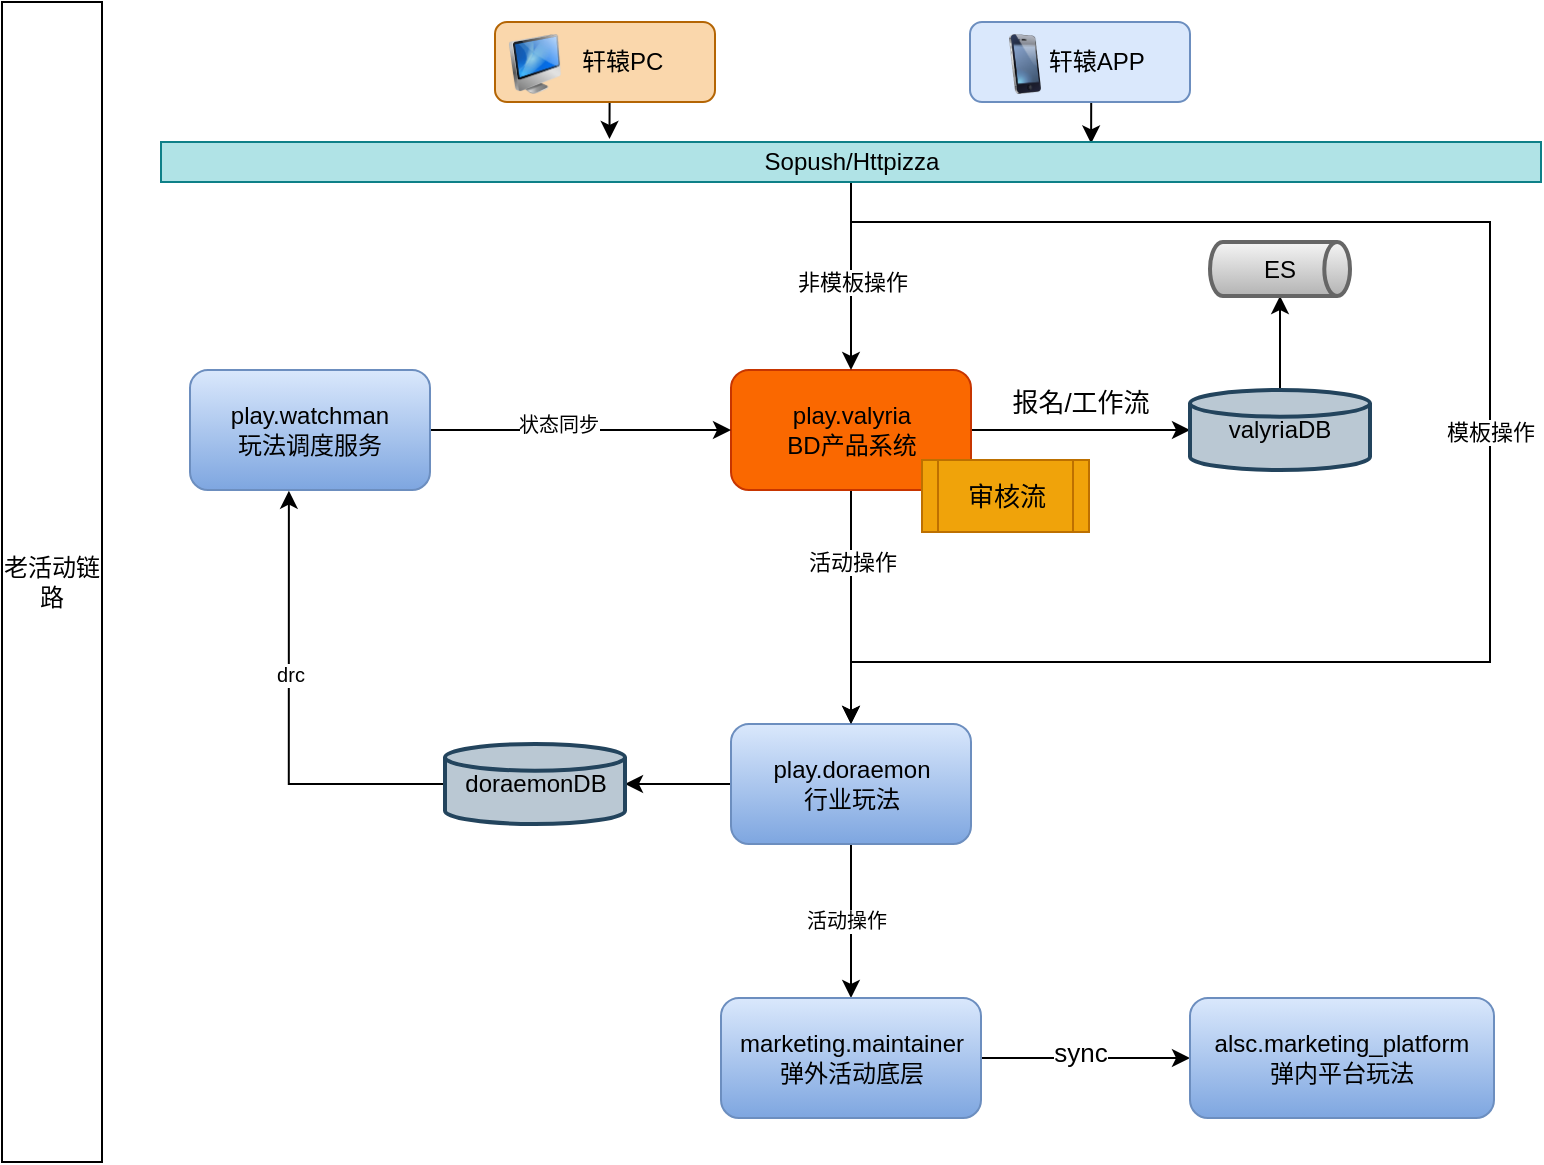 <mxfile version="16.1.4" type="github" pages="2">
  <diagram id="-r0gdD85DYOE3kNhME83" name="老链路">
    <mxGraphModel dx="1368" dy="771" grid="1" gridSize="10" guides="1" tooltips="1" connect="1" arrows="1" fold="1" page="1" pageScale="1" pageWidth="827" pageHeight="1169" math="0" shadow="0">
      <root>
        <mxCell id="0" />
        <mxCell id="1" parent="0" />
        <mxCell id="BxEVgaVwpEIvl3k_Xmzb-2" value="老活动链路" style="rounded=0;whiteSpace=wrap;html=1;" vertex="1" parent="1">
          <mxGeometry x="20" y="10" width="50" height="580" as="geometry" />
        </mxCell>
        <mxCell id="BxEVgaVwpEIvl3k_Xmzb-65" style="edgeStyle=orthogonalEdgeStyle;rounded=0;orthogonalLoop=1;jettySize=auto;html=1;exitX=0.5;exitY=1;exitDx=0;exitDy=0;entryX=0.325;entryY=-0.075;entryDx=0;entryDy=0;entryPerimeter=0;fontColor=#FFFFFF;startArrow=none;startFill=0;" edge="1" parent="1" source="BxEVgaVwpEIvl3k_Xmzb-7" target="BxEVgaVwpEIvl3k_Xmzb-64">
          <mxGeometry relative="1" as="geometry" />
        </mxCell>
        <mxCell id="BxEVgaVwpEIvl3k_Xmzb-7" value="&amp;nbsp; &amp;nbsp; &amp;nbsp;轩辕PC" style="rounded=1;whiteSpace=wrap;html=1;fillColor=#fad7ac;strokeColor=#b46504;" vertex="1" parent="1">
          <mxGeometry x="266.5" y="20" width="110" height="40" as="geometry" />
        </mxCell>
        <mxCell id="BxEVgaVwpEIvl3k_Xmzb-68" style="edgeStyle=orthogonalEdgeStyle;rounded=0;orthogonalLoop=1;jettySize=auto;html=1;exitX=0.5;exitY=1;exitDx=0;exitDy=0;entryX=0.5;entryY=0;entryDx=0;entryDy=0;fontColor=#FFFFFF;startArrow=none;startFill=0;" edge="1" parent="1" source="BxEVgaVwpEIvl3k_Xmzb-9" target="BxEVgaVwpEIvl3k_Xmzb-10">
          <mxGeometry relative="1" as="geometry" />
        </mxCell>
        <mxCell id="BxEVgaVwpEIvl3k_Xmzb-78" value="活动操作" style="edgeLabel;html=1;align=center;verticalAlign=middle;resizable=0;points=[];fontColor=#000000;" vertex="1" connectable="0" parent="BxEVgaVwpEIvl3k_Xmzb-68">
          <mxGeometry x="-0.393" relative="1" as="geometry">
            <mxPoint as="offset" />
          </mxGeometry>
        </mxCell>
        <mxCell id="BxEVgaVwpEIvl3k_Xmzb-73" style="edgeStyle=orthogonalEdgeStyle;rounded=0;orthogonalLoop=1;jettySize=auto;html=1;exitX=1;exitY=0.5;exitDx=0;exitDy=0;entryX=0;entryY=0.5;entryDx=0;entryDy=0;entryPerimeter=0;fontColor=#000000;startArrow=none;startFill=0;" edge="1" parent="1" source="BxEVgaVwpEIvl3k_Xmzb-9" target="BxEVgaVwpEIvl3k_Xmzb-72">
          <mxGeometry relative="1" as="geometry" />
        </mxCell>
        <mxCell id="BxEVgaVwpEIvl3k_Xmzb-9" value="play.valyria&lt;br&gt;BD产品系统" style="rounded=1;whiteSpace=wrap;html=1;fillColor=#fa6800;fontColor=#000000;strokeColor=#C73500;" vertex="1" parent="1">
          <mxGeometry x="384.5" y="194" width="120" height="60" as="geometry" />
        </mxCell>
        <mxCell id="BxEVgaVwpEIvl3k_Xmzb-81" style="edgeStyle=orthogonalEdgeStyle;rounded=0;orthogonalLoop=1;jettySize=auto;html=1;exitX=0;exitY=0.5;exitDx=0;exitDy=0;fontSize=10;fontColor=#000000;startArrow=none;startFill=0;" edge="1" parent="1" source="BxEVgaVwpEIvl3k_Xmzb-10" target="BxEVgaVwpEIvl3k_Xmzb-76">
          <mxGeometry relative="1" as="geometry" />
        </mxCell>
        <mxCell id="BxEVgaVwpEIvl3k_Xmzb-86" style="edgeStyle=orthogonalEdgeStyle;rounded=0;orthogonalLoop=1;jettySize=auto;html=1;exitX=0.5;exitY=1;exitDx=0;exitDy=0;fontSize=10;fontColor=#000000;startArrow=none;startFill=0;" edge="1" parent="1" source="BxEVgaVwpEIvl3k_Xmzb-10" target="BxEVgaVwpEIvl3k_Xmzb-11">
          <mxGeometry relative="1" as="geometry" />
        </mxCell>
        <mxCell id="BxEVgaVwpEIvl3k_Xmzb-87" value="活动操作" style="edgeLabel;html=1;align=center;verticalAlign=middle;resizable=0;points=[];fontSize=10;fontColor=#000000;" vertex="1" connectable="0" parent="BxEVgaVwpEIvl3k_Xmzb-86">
          <mxGeometry x="-0.017" y="-3" relative="1" as="geometry">
            <mxPoint as="offset" />
          </mxGeometry>
        </mxCell>
        <mxCell id="BxEVgaVwpEIvl3k_Xmzb-10" value="play.doraemon&lt;br&gt;行业玩法" style="rounded=1;whiteSpace=wrap;html=1;fillColor=#dae8fc;strokeColor=#6c8ebf;gradientColor=#7ea6e0;" vertex="1" parent="1">
          <mxGeometry x="384.5" y="371" width="120" height="60" as="geometry" />
        </mxCell>
        <mxCell id="BxEVgaVwpEIvl3k_Xmzb-89" style="edgeStyle=orthogonalEdgeStyle;rounded=0;orthogonalLoop=1;jettySize=auto;html=1;exitX=1;exitY=0.5;exitDx=0;exitDy=0;entryX=0;entryY=0.5;entryDx=0;entryDy=0;fontSize=13;fontColor=#000000;startArrow=none;startFill=0;" edge="1" parent="1" source="BxEVgaVwpEIvl3k_Xmzb-11" target="BxEVgaVwpEIvl3k_Xmzb-88">
          <mxGeometry relative="1" as="geometry" />
        </mxCell>
        <mxCell id="BxEVgaVwpEIvl3k_Xmzb-90" value="sync" style="edgeLabel;html=1;align=center;verticalAlign=middle;resizable=0;points=[];fontSize=13;fontColor=#000000;" vertex="1" connectable="0" parent="BxEVgaVwpEIvl3k_Xmzb-89">
          <mxGeometry x="-0.049" y="3" relative="1" as="geometry">
            <mxPoint as="offset" />
          </mxGeometry>
        </mxCell>
        <mxCell id="BxEVgaVwpEIvl3k_Xmzb-11" value="marketing.maintainer&lt;br&gt;弹外活动底层" style="rounded=1;whiteSpace=wrap;html=1;fillColor=#dae8fc;strokeColor=#6c8ebf;gradientColor=#7ea6e0;" vertex="1" parent="1">
          <mxGeometry x="379.5" y="508" width="130" height="60" as="geometry" />
        </mxCell>
        <mxCell id="BxEVgaVwpEIvl3k_Xmzb-84" style="edgeStyle=orthogonalEdgeStyle;rounded=0;orthogonalLoop=1;jettySize=auto;html=1;exitX=1;exitY=0.5;exitDx=0;exitDy=0;fontSize=10;fontColor=#000000;startArrow=none;startFill=0;" edge="1" parent="1" source="BxEVgaVwpEIvl3k_Xmzb-49" target="BxEVgaVwpEIvl3k_Xmzb-9">
          <mxGeometry relative="1" as="geometry" />
        </mxCell>
        <mxCell id="BxEVgaVwpEIvl3k_Xmzb-85" value="状态同步" style="edgeLabel;html=1;align=center;verticalAlign=middle;resizable=0;points=[];fontSize=10;fontColor=#000000;" vertex="1" connectable="0" parent="BxEVgaVwpEIvl3k_Xmzb-84">
          <mxGeometry x="-0.136" y="3" relative="1" as="geometry">
            <mxPoint x="-1" as="offset" />
          </mxGeometry>
        </mxCell>
        <mxCell id="BxEVgaVwpEIvl3k_Xmzb-49" value="play.watchman&lt;br&gt;玩法调度服务" style="rounded=1;whiteSpace=wrap;html=1;fillColor=#dae8fc;gradientColor=#7ea6e0;strokeColor=#6c8ebf;" vertex="1" parent="1">
          <mxGeometry x="114" y="194" width="120" height="60" as="geometry" />
        </mxCell>
        <mxCell id="BxEVgaVwpEIvl3k_Xmzb-66" style="edgeStyle=orthogonalEdgeStyle;rounded=0;orthogonalLoop=1;jettySize=auto;html=1;exitX=0.5;exitY=1;exitDx=0;exitDy=0;entryX=0.674;entryY=0.037;entryDx=0;entryDy=0;entryPerimeter=0;fontColor=#FFFFFF;startArrow=none;startFill=0;" edge="1" parent="1" source="BxEVgaVwpEIvl3k_Xmzb-60" target="BxEVgaVwpEIvl3k_Xmzb-64">
          <mxGeometry relative="1" as="geometry" />
        </mxCell>
        <mxCell id="BxEVgaVwpEIvl3k_Xmzb-60" value="&amp;nbsp; &amp;nbsp; &amp;nbsp;轩辕APP" style="rounded=1;whiteSpace=wrap;html=1;fillColor=#dae8fc;strokeColor=#6c8ebf;" vertex="1" parent="1">
          <mxGeometry x="504" y="20" width="110" height="40" as="geometry" />
        </mxCell>
        <mxCell id="BxEVgaVwpEIvl3k_Xmzb-62" value="" style="image;html=1;image=img/lib/clip_art/telecommunication/iPhone_128x128.png" vertex="1" parent="1">
          <mxGeometry x="516.5" y="26" width="30" height="30" as="geometry" />
        </mxCell>
        <mxCell id="BxEVgaVwpEIvl3k_Xmzb-63" value="" style="image;html=1;image=img/lib/clip_art/computers/iMac_128x128.png" vertex="1" parent="1">
          <mxGeometry x="266.5" y="26" width="40" height="30" as="geometry" />
        </mxCell>
        <mxCell id="BxEVgaVwpEIvl3k_Xmzb-67" style="edgeStyle=orthogonalEdgeStyle;rounded=0;orthogonalLoop=1;jettySize=auto;html=1;exitX=0.5;exitY=1;exitDx=0;exitDy=0;entryX=0.5;entryY=0;entryDx=0;entryDy=0;fontColor=#FFFFFF;startArrow=none;startFill=0;" edge="1" parent="1" source="BxEVgaVwpEIvl3k_Xmzb-64" target="BxEVgaVwpEIvl3k_Xmzb-9">
          <mxGeometry relative="1" as="geometry" />
        </mxCell>
        <mxCell id="BxEVgaVwpEIvl3k_Xmzb-71" value="非模板操作" style="edgeLabel;html=1;align=center;verticalAlign=middle;resizable=0;points=[];fontColor=#000000;" vertex="1" connectable="0" parent="BxEVgaVwpEIvl3k_Xmzb-67">
          <mxGeometry x="-0.145" relative="1" as="geometry">
            <mxPoint y="10" as="offset" />
          </mxGeometry>
        </mxCell>
        <mxCell id="BxEVgaVwpEIvl3k_Xmzb-69" style="edgeStyle=orthogonalEdgeStyle;rounded=0;orthogonalLoop=1;jettySize=auto;html=1;exitX=0.5;exitY=1;exitDx=0;exitDy=0;entryX=0.5;entryY=0;entryDx=0;entryDy=0;fontColor=#FFFFFF;startArrow=none;startFill=0;" edge="1" parent="1" source="BxEVgaVwpEIvl3k_Xmzb-64" target="BxEVgaVwpEIvl3k_Xmzb-10">
          <mxGeometry relative="1" as="geometry">
            <Array as="points">
              <mxPoint x="445" y="120" />
              <mxPoint x="764" y="120" />
              <mxPoint x="764" y="340" />
              <mxPoint x="445" y="340" />
            </Array>
          </mxGeometry>
        </mxCell>
        <mxCell id="BxEVgaVwpEIvl3k_Xmzb-70" value="模板操作" style="edgeLabel;html=1;align=center;verticalAlign=middle;resizable=0;points=[];fontColor=#000000;" vertex="1" connectable="0" parent="BxEVgaVwpEIvl3k_Xmzb-69">
          <mxGeometry x="-0.213" relative="1" as="geometry">
            <mxPoint y="86" as="offset" />
          </mxGeometry>
        </mxCell>
        <mxCell id="BxEVgaVwpEIvl3k_Xmzb-64" value="Sopush/Httpizza" style="rounded=0;whiteSpace=wrap;html=1;fillColor=#b0e3e6;strokeColor=#0e8088;" vertex="1" parent="1">
          <mxGeometry x="99.5" y="80" width="690" height="20" as="geometry" />
        </mxCell>
        <mxCell id="BxEVgaVwpEIvl3k_Xmzb-80" style="edgeStyle=orthogonalEdgeStyle;rounded=0;orthogonalLoop=1;jettySize=auto;html=1;exitX=0.5;exitY=0;exitDx=0;exitDy=0;exitPerimeter=0;entryX=0.5;entryY=1;entryDx=0;entryDy=0;entryPerimeter=0;fontColor=#000000;startArrow=none;startFill=0;" edge="1" parent="1" source="BxEVgaVwpEIvl3k_Xmzb-72" target="BxEVgaVwpEIvl3k_Xmzb-79">
          <mxGeometry relative="1" as="geometry" />
        </mxCell>
        <mxCell id="BxEVgaVwpEIvl3k_Xmzb-72" value="valyriaDB" style="strokeWidth=2;html=1;shape=mxgraph.flowchart.database;whiteSpace=wrap;fillColor=#bac8d3;strokeColor=#23445d;" vertex="1" parent="1">
          <mxGeometry x="614" y="204" width="90" height="40" as="geometry" />
        </mxCell>
        <mxCell id="BxEVgaVwpEIvl3k_Xmzb-74" value="&lt;font style=&quot;font-size: 13px&quot;&gt;报名/工作流&lt;/font&gt;" style="text;html=1;align=center;verticalAlign=middle;resizable=0;points=[];autosize=1;strokeColor=none;fillColor=none;fontColor=#000000;fontSize=10;" vertex="1" parent="1">
          <mxGeometry x="514" y="200" width="90" height="20" as="geometry" />
        </mxCell>
        <mxCell id="BxEVgaVwpEIvl3k_Xmzb-82" style="edgeStyle=orthogonalEdgeStyle;rounded=0;orthogonalLoop=1;jettySize=auto;html=1;exitX=0;exitY=0.5;exitDx=0;exitDy=0;exitPerimeter=0;entryX=0.412;entryY=1.006;entryDx=0;entryDy=0;entryPerimeter=0;fontSize=10;fontColor=#000000;startArrow=none;startFill=0;" edge="1" parent="1" source="BxEVgaVwpEIvl3k_Xmzb-76" target="BxEVgaVwpEIvl3k_Xmzb-49">
          <mxGeometry relative="1" as="geometry" />
        </mxCell>
        <mxCell id="BxEVgaVwpEIvl3k_Xmzb-83" value="drc" style="edgeLabel;html=1;align=center;verticalAlign=middle;resizable=0;points=[];fontSize=10;fontColor=#000000;" vertex="1" connectable="0" parent="BxEVgaVwpEIvl3k_Xmzb-82">
          <mxGeometry x="0.186" relative="1" as="geometry">
            <mxPoint as="offset" />
          </mxGeometry>
        </mxCell>
        <mxCell id="BxEVgaVwpEIvl3k_Xmzb-76" value="doraemonDB" style="strokeWidth=2;html=1;shape=mxgraph.flowchart.database;whiteSpace=wrap;fillColor=#bac8d3;strokeColor=#23445d;" vertex="1" parent="1">
          <mxGeometry x="241.5" y="381" width="90" height="40" as="geometry" />
        </mxCell>
        <mxCell id="BxEVgaVwpEIvl3k_Xmzb-79" value="ES" style="strokeWidth=2;html=1;shape=mxgraph.flowchart.direct_data;whiteSpace=wrap;fillColor=#f5f5f5;gradientColor=#b3b3b3;strokeColor=#666666;" vertex="1" parent="1">
          <mxGeometry x="624" y="130" width="70" height="27" as="geometry" />
        </mxCell>
        <mxCell id="BxEVgaVwpEIvl3k_Xmzb-88" value="alsc.marketing_platform&lt;br&gt;弹内平台玩法" style="rounded=1;whiteSpace=wrap;html=1;fillColor=#dae8fc;strokeColor=#6c8ebf;gradientColor=#7ea6e0;" vertex="1" parent="1">
          <mxGeometry x="614" y="508" width="152" height="60" as="geometry" />
        </mxCell>
        <mxCell id="BxEVgaVwpEIvl3k_Xmzb-95" value="审核流" style="shape=process;whiteSpace=wrap;html=1;backgroundOutline=1;fontSize=13;fontColor=#000000;fillColor=#f0a30a;strokeColor=#BD7000;" vertex="1" parent="1">
          <mxGeometry x="480" y="239" width="83.5" height="36" as="geometry" />
        </mxCell>
      </root>
    </mxGraphModel>
  </diagram>
  <diagram name="架构升级方案" id="FhecfgWEsbUgocSpAHT3">
    <mxGraphModel dx="1710" dy="964" grid="1" gridSize="10" guides="1" tooltips="1" connect="1" arrows="1" fold="1" page="1" pageScale="1" pageWidth="827" pageHeight="1169" math="0" shadow="0">
      <root>
        <mxCell id="x5H_Bq55_kCiU4EYFPsy-0" />
        <mxCell id="x5H_Bq55_kCiU4EYFPsy-1" parent="x5H_Bq55_kCiU4EYFPsy-0" />
        <mxCell id="x5H_Bq55_kCiU4EYFPsy-2" value="新链路" style="rounded=0;whiteSpace=wrap;html=1;" vertex="1" parent="x5H_Bq55_kCiU4EYFPsy-1">
          <mxGeometry x="20" y="10" width="50" height="670" as="geometry" />
        </mxCell>
        <mxCell id="x5H_Bq55_kCiU4EYFPsy-3" style="edgeStyle=orthogonalEdgeStyle;rounded=0;orthogonalLoop=1;jettySize=auto;html=1;exitX=0.5;exitY=1;exitDx=0;exitDy=0;entryX=0.325;entryY=-0.075;entryDx=0;entryDy=0;entryPerimeter=0;fontColor=#FFFFFF;startArrow=none;startFill=0;" edge="1" parent="x5H_Bq55_kCiU4EYFPsy-1" source="x5H_Bq55_kCiU4EYFPsy-4" target="x5H_Bq55_kCiU4EYFPsy-46">
          <mxGeometry relative="1" as="geometry" />
        </mxCell>
        <mxCell id="x5H_Bq55_kCiU4EYFPsy-4" value="&amp;nbsp; &amp;nbsp; &amp;nbsp;轩辕PC" style="rounded=1;whiteSpace=wrap;html=1;fillColor=#fad7ac;strokeColor=#b46504;" vertex="1" parent="x5H_Bq55_kCiU4EYFPsy-1">
          <mxGeometry x="266.5" y="20" width="110" height="40" as="geometry" />
        </mxCell>
        <mxCell id="x5H_Bq55_kCiU4EYFPsy-5" style="edgeStyle=orthogonalEdgeStyle;rounded=0;orthogonalLoop=1;jettySize=auto;html=1;exitX=0.5;exitY=1;exitDx=0;exitDy=0;entryX=0.5;entryY=0;entryDx=0;entryDy=0;fontColor=#FFFFFF;startArrow=none;startFill=0;" edge="1" parent="x5H_Bq55_kCiU4EYFPsy-1" source="x5H_Bq55_kCiU4EYFPsy-8" target="zw7LXgSZxLdvFg_G_iUI-1">
          <mxGeometry relative="1" as="geometry" />
        </mxCell>
        <mxCell id="x5H_Bq55_kCiU4EYFPsy-6" value="活动操作" style="edgeLabel;html=1;align=center;verticalAlign=middle;resizable=0;points=[];fontColor=#000000;" vertex="1" connectable="0" parent="x5H_Bq55_kCiU4EYFPsy-5">
          <mxGeometry x="-0.393" relative="1" as="geometry">
            <mxPoint y="7" as="offset" />
          </mxGeometry>
        </mxCell>
        <mxCell id="x5H_Bq55_kCiU4EYFPsy-7" style="edgeStyle=orthogonalEdgeStyle;rounded=0;orthogonalLoop=1;jettySize=auto;html=1;exitX=1;exitY=0.5;exitDx=0;exitDy=0;entryX=0;entryY=0.5;entryDx=0;entryDy=0;entryPerimeter=0;fontColor=#000000;startArrow=none;startFill=0;" edge="1" parent="x5H_Bq55_kCiU4EYFPsy-1" source="x5H_Bq55_kCiU4EYFPsy-8" target="x5H_Bq55_kCiU4EYFPsy-48">
          <mxGeometry relative="1" as="geometry" />
        </mxCell>
        <mxCell id="x5H_Bq55_kCiU4EYFPsy-8" value="play.valyria&lt;br&gt;BD产品系统" style="rounded=1;whiteSpace=wrap;html=1;fillColor=#fa6800;fontColor=#000000;strokeColor=#C73500;" vertex="1" parent="x5H_Bq55_kCiU4EYFPsy-1">
          <mxGeometry x="384.5" y="181" width="120" height="60" as="geometry" />
        </mxCell>
        <mxCell id="x5H_Bq55_kCiU4EYFPsy-9" style="edgeStyle=orthogonalEdgeStyle;rounded=0;orthogonalLoop=1;jettySize=auto;html=1;exitX=0;exitY=0.5;exitDx=0;exitDy=0;fontSize=10;fontColor=#000000;startArrow=none;startFill=0;" edge="1" parent="x5H_Bq55_kCiU4EYFPsy-1" source="x5H_Bq55_kCiU4EYFPsy-12" target="x5H_Bq55_kCiU4EYFPsy-52">
          <mxGeometry relative="1" as="geometry" />
        </mxCell>
        <mxCell id="x5H_Bq55_kCiU4EYFPsy-10" style="edgeStyle=orthogonalEdgeStyle;rounded=0;orthogonalLoop=1;jettySize=auto;html=1;exitX=0.5;exitY=1;exitDx=0;exitDy=0;fontSize=10;fontColor=#000000;startArrow=none;startFill=0;" edge="1" parent="x5H_Bq55_kCiU4EYFPsy-1" source="x5H_Bq55_kCiU4EYFPsy-17" target="x5H_Bq55_kCiU4EYFPsy-15">
          <mxGeometry relative="1" as="geometry" />
        </mxCell>
        <mxCell id="x5H_Bq55_kCiU4EYFPsy-11" value="老接口" style="edgeLabel;html=1;align=center;verticalAlign=middle;resizable=0;points=[];fontSize=10;fontColor=#000000;" vertex="1" connectable="0" parent="x5H_Bq55_kCiU4EYFPsy-10">
          <mxGeometry x="-0.017" y="-3" relative="1" as="geometry">
            <mxPoint as="offset" />
          </mxGeometry>
        </mxCell>
        <mxCell id="wNtaQT5tDaCuZS9inWpK-0" style="edgeStyle=orthogonalEdgeStyle;rounded=0;orthogonalLoop=1;jettySize=auto;html=1;exitX=0.5;exitY=1;exitDx=0;exitDy=0;entryX=0.5;entryY=0;entryDx=0;entryDy=0;fontSize=13;fontColor=#000000;startArrow=none;startFill=0;" edge="1" parent="x5H_Bq55_kCiU4EYFPsy-1" source="x5H_Bq55_kCiU4EYFPsy-12" target="x5H_Bq55_kCiU4EYFPsy-17">
          <mxGeometry relative="1" as="geometry" />
        </mxCell>
        <mxCell id="x5H_Bq55_kCiU4EYFPsy-12" value="play.doraemon&lt;br&gt;行业玩法" style="rounded=1;whiteSpace=wrap;html=1;fillColor=#dae8fc;strokeColor=#6c8ebf;gradientColor=#7ea6e0;" vertex="1" parent="x5H_Bq55_kCiU4EYFPsy-1">
          <mxGeometry x="384.88" y="387" width="120" height="60" as="geometry" />
        </mxCell>
        <mxCell id="x5H_Bq55_kCiU4EYFPsy-13" style="edgeStyle=orthogonalEdgeStyle;rounded=0;orthogonalLoop=1;jettySize=auto;html=1;exitX=1;exitY=0.5;exitDx=0;exitDy=0;entryX=0;entryY=0.5;entryDx=0;entryDy=0;fontSize=13;fontColor=#000000;startArrow=classic;startFill=1;" edge="1" parent="x5H_Bq55_kCiU4EYFPsy-1" source="x5H_Bq55_kCiU4EYFPsy-15" target="x5H_Bq55_kCiU4EYFPsy-54">
          <mxGeometry relative="1" as="geometry" />
        </mxCell>
        <mxCell id="x5H_Bq55_kCiU4EYFPsy-14" value="sync" style="edgeLabel;html=1;align=center;verticalAlign=middle;resizable=0;points=[];fontSize=13;fontColor=#000000;" vertex="1" connectable="0" parent="x5H_Bq55_kCiU4EYFPsy-13">
          <mxGeometry x="-0.049" y="3" relative="1" as="geometry">
            <mxPoint as="offset" />
          </mxGeometry>
        </mxCell>
        <mxCell id="x5H_Bq55_kCiU4EYFPsy-15" value="marketing.maintainer&lt;br&gt;弹外活动底层" style="rounded=1;whiteSpace=wrap;html=1;fillColor=#dae8fc;strokeColor=#6c8ebf;gradientColor=#7ea6e0;" vertex="1" parent="x5H_Bq55_kCiU4EYFPsy-1">
          <mxGeometry x="246.63" y="603" width="130" height="60" as="geometry" />
        </mxCell>
        <mxCell id="wNtaQT5tDaCuZS9inWpK-1" style="edgeStyle=orthogonalEdgeStyle;rounded=0;orthogonalLoop=1;jettySize=auto;html=1;exitX=0.5;exitY=1;exitDx=0;exitDy=0;fontSize=13;fontColor=#000000;startArrow=none;startFill=0;" edge="1" parent="x5H_Bq55_kCiU4EYFPsy-1" source="x5H_Bq55_kCiU4EYFPsy-17" target="x5H_Bq55_kCiU4EYFPsy-54">
          <mxGeometry relative="1" as="geometry" />
        </mxCell>
        <mxCell id="wNtaQT5tDaCuZS9inWpK-2" value="新接口" style="edgeLabel;html=1;align=center;verticalAlign=middle;resizable=0;points=[];fontSize=13;fontColor=#000000;" vertex="1" connectable="0" parent="wNtaQT5tDaCuZS9inWpK-1">
          <mxGeometry x="-0.077" y="-1" relative="1" as="geometry">
            <mxPoint as="offset" />
          </mxGeometry>
        </mxCell>
        <mxCell id="x5H_Bq55_kCiU4EYFPsy-17" value="接口&lt;br&gt;分流" style="rhombus;whiteSpace=wrap;html=1;fillColor=#647687;fontColor=#ffffff;strokeColor=#314354;" vertex="1" parent="x5H_Bq55_kCiU4EYFPsy-1">
          <mxGeometry x="409.88" y="487" width="70" height="50" as="geometry" />
        </mxCell>
        <mxCell id="x5H_Bq55_kCiU4EYFPsy-38" style="edgeStyle=orthogonalEdgeStyle;rounded=0;orthogonalLoop=1;jettySize=auto;html=1;exitX=0.5;exitY=1;exitDx=0;exitDy=0;entryX=0.674;entryY=0.037;entryDx=0;entryDy=0;entryPerimeter=0;fontColor=#FFFFFF;startArrow=none;startFill=0;" edge="1" parent="x5H_Bq55_kCiU4EYFPsy-1" source="x5H_Bq55_kCiU4EYFPsy-39" target="x5H_Bq55_kCiU4EYFPsy-46">
          <mxGeometry relative="1" as="geometry" />
        </mxCell>
        <mxCell id="x5H_Bq55_kCiU4EYFPsy-39" value="&amp;nbsp; &amp;nbsp; &amp;nbsp;轩辕APP" style="rounded=1;whiteSpace=wrap;html=1;fillColor=#dae8fc;strokeColor=#6c8ebf;" vertex="1" parent="x5H_Bq55_kCiU4EYFPsy-1">
          <mxGeometry x="504" y="20" width="110" height="40" as="geometry" />
        </mxCell>
        <mxCell id="x5H_Bq55_kCiU4EYFPsy-40" value="" style="image;html=1;image=img/lib/clip_art/telecommunication/iPhone_128x128.png" vertex="1" parent="x5H_Bq55_kCiU4EYFPsy-1">
          <mxGeometry x="516.5" y="26" width="30" height="30" as="geometry" />
        </mxCell>
        <mxCell id="x5H_Bq55_kCiU4EYFPsy-41" value="" style="image;html=1;image=img/lib/clip_art/computers/iMac_128x128.png" vertex="1" parent="x5H_Bq55_kCiU4EYFPsy-1">
          <mxGeometry x="266.5" y="26" width="40" height="30" as="geometry" />
        </mxCell>
        <mxCell id="x5H_Bq55_kCiU4EYFPsy-42" style="edgeStyle=orthogonalEdgeStyle;rounded=0;orthogonalLoop=1;jettySize=auto;html=1;exitX=0.5;exitY=1;exitDx=0;exitDy=0;entryX=0.5;entryY=0;entryDx=0;entryDy=0;fontColor=#FFFFFF;startArrow=none;startFill=0;" edge="1" parent="x5H_Bq55_kCiU4EYFPsy-1" source="x5H_Bq55_kCiU4EYFPsy-46" target="x5H_Bq55_kCiU4EYFPsy-8">
          <mxGeometry relative="1" as="geometry" />
        </mxCell>
        <mxCell id="x5H_Bq55_kCiU4EYFPsy-46" value="Sopush/Httpizza" style="rounded=0;whiteSpace=wrap;html=1;fillColor=#b0e3e6;strokeColor=#0e8088;" vertex="1" parent="x5H_Bq55_kCiU4EYFPsy-1">
          <mxGeometry x="99.5" y="80" width="690" height="20" as="geometry" />
        </mxCell>
        <mxCell id="x5H_Bq55_kCiU4EYFPsy-47" style="edgeStyle=orthogonalEdgeStyle;rounded=0;orthogonalLoop=1;jettySize=auto;html=1;exitX=0.5;exitY=0;exitDx=0;exitDy=0;exitPerimeter=0;entryX=0.5;entryY=1;entryDx=0;entryDy=0;entryPerimeter=0;fontColor=#000000;startArrow=none;startFill=0;" edge="1" parent="x5H_Bq55_kCiU4EYFPsy-1" source="x5H_Bq55_kCiU4EYFPsy-48" target="x5H_Bq55_kCiU4EYFPsy-53">
          <mxGeometry relative="1" as="geometry" />
        </mxCell>
        <mxCell id="x5H_Bq55_kCiU4EYFPsy-48" value="valyriaDB" style="strokeWidth=2;html=1;shape=mxgraph.flowchart.database;whiteSpace=wrap;fillColor=#bac8d3;strokeColor=#23445d;" vertex="1" parent="x5H_Bq55_kCiU4EYFPsy-1">
          <mxGeometry x="614" y="191" width="90" height="40" as="geometry" />
        </mxCell>
        <mxCell id="x5H_Bq55_kCiU4EYFPsy-49" value="&lt;font style=&quot;font-size: 13px&quot;&gt;工作流&lt;/font&gt;" style="text;html=1;align=center;verticalAlign=middle;resizable=0;points=[];autosize=1;strokeColor=none;fillColor=none;fontColor=#000000;fontSize=10;" vertex="1" parent="x5H_Bq55_kCiU4EYFPsy-1">
          <mxGeometry x="540" y="191" width="60" height="20" as="geometry" />
        </mxCell>
        <mxCell id="x5H_Bq55_kCiU4EYFPsy-52" value="doraemonDB" style="strokeWidth=2;html=1;shape=mxgraph.flowchart.database;whiteSpace=wrap;fillColor=#bac8d3;strokeColor=#23445d;" vertex="1" parent="x5H_Bq55_kCiU4EYFPsy-1">
          <mxGeometry x="241.88" y="397" width="90" height="40" as="geometry" />
        </mxCell>
        <mxCell id="x5H_Bq55_kCiU4EYFPsy-53" value="ES" style="strokeWidth=2;html=1;shape=mxgraph.flowchart.direct_data;whiteSpace=wrap;fillColor=#f5f5f5;gradientColor=#b3b3b3;strokeColor=#666666;" vertex="1" parent="x5H_Bq55_kCiU4EYFPsy-1">
          <mxGeometry x="624" y="130" width="70" height="27" as="geometry" />
        </mxCell>
        <mxCell id="x5H_Bq55_kCiU4EYFPsy-54" value="alsc.marketing_platform&lt;br&gt;弹内平台玩法" style="rounded=1;whiteSpace=wrap;html=1;fillColor=#dae8fc;strokeColor=#6c8ebf;gradientColor=#7ea6e0;" vertex="1" parent="x5H_Bq55_kCiU4EYFPsy-1">
          <mxGeometry x="491.13" y="603" width="152" height="60" as="geometry" />
        </mxCell>
        <mxCell id="x5H_Bq55_kCiU4EYFPsy-55" value="审核流" style="shape=process;whiteSpace=wrap;html=1;backgroundOutline=1;fontSize=13;fontColor=#000000;fillColor=#f0a30a;strokeColor=#BD7000;" vertex="1" parent="x5H_Bq55_kCiU4EYFPsy-1">
          <mxGeometry x="480" y="226" width="83.5" height="36" as="geometry" />
        </mxCell>
        <mxCell id="zw7LXgSZxLdvFg_G_iUI-2" style="edgeStyle=orthogonalEdgeStyle;rounded=0;orthogonalLoop=1;jettySize=auto;html=1;exitX=0.5;exitY=1;exitDx=0;exitDy=0;entryX=0.5;entryY=0;entryDx=0;entryDy=0;fontSize=13;fontColor=#000000;startArrow=none;startFill=0;" edge="1" parent="x5H_Bq55_kCiU4EYFPsy-1" source="zw7LXgSZxLdvFg_G_iUI-1" target="x5H_Bq55_kCiU4EYFPsy-12">
          <mxGeometry relative="1" as="geometry" />
        </mxCell>
        <mxCell id="zw7LXgSZxLdvFg_G_iUI-1" value="灰度&lt;br&gt;判断" style="rhombus;whiteSpace=wrap;html=1;fillColor=#647687;fontColor=#ffffff;strokeColor=#314354;" vertex="1" parent="x5H_Bq55_kCiU4EYFPsy-1">
          <mxGeometry x="409.5" y="303" width="70" height="50" as="geometry" />
        </mxCell>
      </root>
    </mxGraphModel>
  </diagram>
</mxfile>
